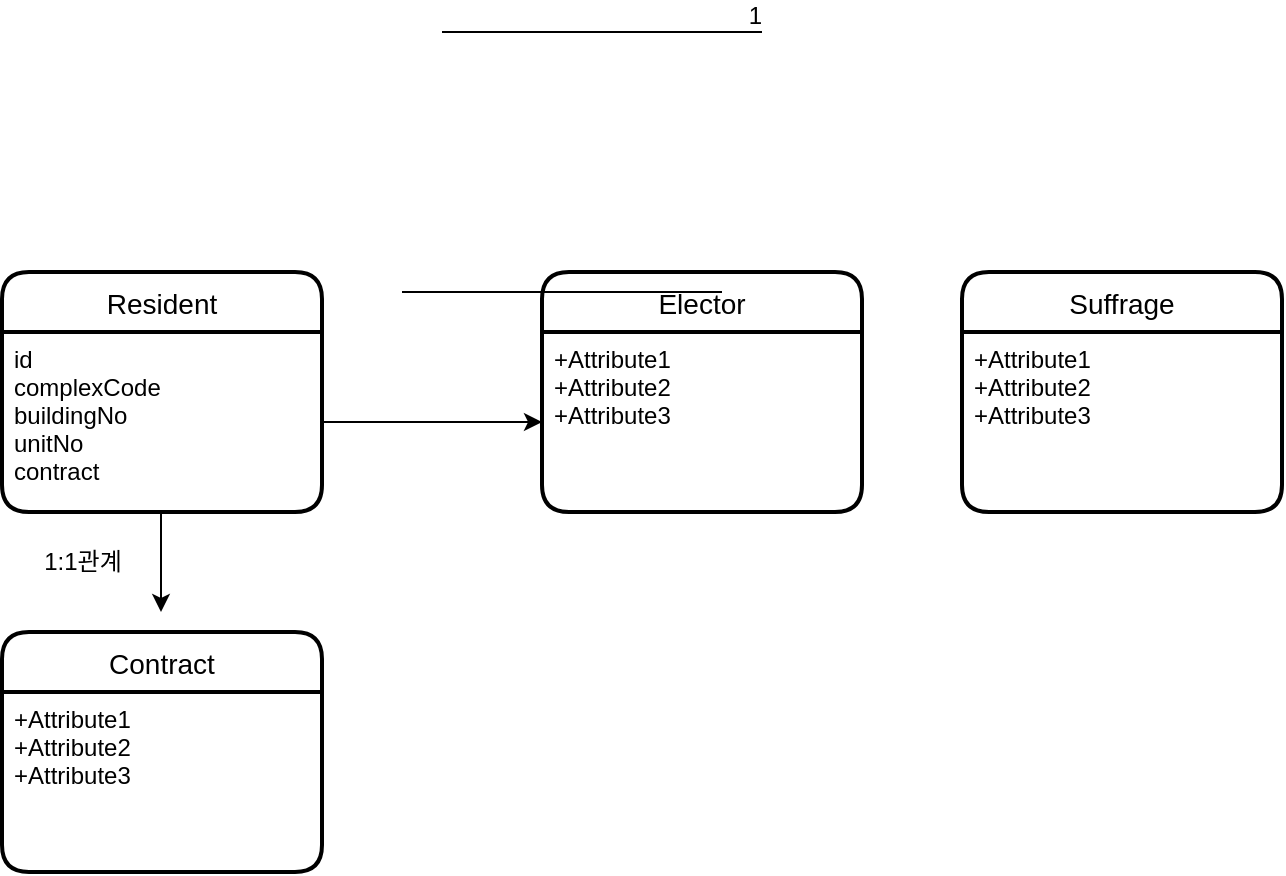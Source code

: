 <mxfile version="20.8.13" type="github" pages="2">
  <diagram name="페이지-1" id="hVGRLIYmbU3OxGDhPreI">
    <mxGraphModel dx="1052" dy="787" grid="1" gridSize="10" guides="1" tooltips="1" connect="1" arrows="1" fold="1" page="1" pageScale="1" pageWidth="827" pageHeight="1169" math="0" shadow="0">
      <root>
        <mxCell id="0" />
        <mxCell id="1" parent="0" />
        <mxCell id="vgALgn1k1D5BwOA-Mp04-1" value="Contract" style="swimlane;childLayout=stackLayout;horizontal=1;startSize=30;horizontalStack=0;rounded=1;fontSize=14;fontStyle=0;strokeWidth=2;resizeParent=0;resizeLast=1;shadow=0;dashed=0;align=center;" parent="1" vertex="1">
          <mxGeometry x="130" y="420" width="160" height="120" as="geometry" />
        </mxCell>
        <mxCell id="vgALgn1k1D5BwOA-Mp04-2" value="+Attribute1&#xa;+Attribute2&#xa;+Attribute3" style="align=left;strokeColor=none;fillColor=none;spacingLeft=4;fontSize=12;verticalAlign=top;resizable=0;rotatable=0;part=1;" parent="vgALgn1k1D5BwOA-Mp04-1" vertex="1">
          <mxGeometry y="30" width="160" height="90" as="geometry" />
        </mxCell>
        <mxCell id="vgALgn1k1D5BwOA-Mp04-3" value="Suffrage" style="swimlane;childLayout=stackLayout;horizontal=1;startSize=30;horizontalStack=0;rounded=1;fontSize=14;fontStyle=0;strokeWidth=2;resizeParent=0;resizeLast=1;shadow=0;dashed=0;align=center;" parent="1" vertex="1">
          <mxGeometry x="610" y="240" width="160" height="120" as="geometry" />
        </mxCell>
        <mxCell id="vgALgn1k1D5BwOA-Mp04-4" value="+Attribute1&#xa;+Attribute2&#xa;+Attribute3" style="align=left;strokeColor=none;fillColor=none;spacingLeft=4;fontSize=12;verticalAlign=top;resizable=0;rotatable=0;part=1;" parent="vgALgn1k1D5BwOA-Mp04-3" vertex="1">
          <mxGeometry y="30" width="160" height="90" as="geometry" />
        </mxCell>
        <mxCell id="vgALgn1k1D5BwOA-Mp04-5" value="Resident" style="swimlane;childLayout=stackLayout;horizontal=1;startSize=30;horizontalStack=0;rounded=1;fontSize=14;fontStyle=0;strokeWidth=2;resizeParent=0;resizeLast=1;shadow=0;dashed=0;align=center;" parent="1" vertex="1">
          <mxGeometry x="130" y="240" width="160" height="120" as="geometry" />
        </mxCell>
        <mxCell id="vgALgn1k1D5BwOA-Mp04-6" value="id&#xa;complexCode&#xa;buildingNo&#xa;unitNo&#xa;contract" style="align=left;strokeColor=none;fillColor=none;spacingLeft=4;fontSize=12;verticalAlign=top;resizable=0;rotatable=0;part=1;" parent="vgALgn1k1D5BwOA-Mp04-5" vertex="1">
          <mxGeometry y="30" width="160" height="90" as="geometry" />
        </mxCell>
        <mxCell id="vgALgn1k1D5BwOA-Mp04-7" value="Elector" style="swimlane;childLayout=stackLayout;horizontal=1;startSize=30;horizontalStack=0;rounded=1;fontSize=14;fontStyle=0;strokeWidth=2;resizeParent=0;resizeLast=1;shadow=0;dashed=0;align=center;" parent="1" vertex="1">
          <mxGeometry x="400" y="240" width="160" height="120" as="geometry" />
        </mxCell>
        <mxCell id="vgALgn1k1D5BwOA-Mp04-8" value="+Attribute1&#xa;+Attribute2&#xa;+Attribute3" style="align=left;strokeColor=none;fillColor=none;spacingLeft=4;fontSize=12;verticalAlign=top;resizable=0;rotatable=0;part=1;" parent="vgALgn1k1D5BwOA-Mp04-7" vertex="1">
          <mxGeometry y="30" width="160" height="90" as="geometry" />
        </mxCell>
        <mxCell id="X6WZopRfRWp6Aq5pNMSg-1" style="edgeStyle=orthogonalEdgeStyle;rounded=0;orthogonalLoop=1;jettySize=auto;html=1;" edge="1" parent="1">
          <mxGeometry relative="1" as="geometry">
            <mxPoint x="209.5" y="410" as="targetPoint" />
            <mxPoint x="209.5" y="360" as="sourcePoint" />
          </mxGeometry>
        </mxCell>
        <mxCell id="X6WZopRfRWp6Aq5pNMSg-3" value="1:1관계" style="text;html=1;align=center;verticalAlign=middle;resizable=0;points=[];autosize=1;strokeColor=none;fillColor=none;" vertex="1" parent="1">
          <mxGeometry x="140" y="370" width="60" height="30" as="geometry" />
        </mxCell>
        <mxCell id="X6WZopRfRWp6Aq5pNMSg-4" value="" style="edgeStyle=orthogonalEdgeStyle;rounded=0;orthogonalLoop=1;jettySize=auto;html=1;" edge="1" parent="1" source="vgALgn1k1D5BwOA-Mp04-6" target="vgALgn1k1D5BwOA-Mp04-8">
          <mxGeometry relative="1" as="geometry">
            <Array as="points">
              <mxPoint x="370" y="315" />
              <mxPoint x="370" y="315" />
            </Array>
          </mxGeometry>
        </mxCell>
        <mxCell id="X6WZopRfRWp6Aq5pNMSg-10" value="" style="endArrow=none;html=1;rounded=0;" edge="1" parent="1">
          <mxGeometry relative="1" as="geometry">
            <mxPoint x="350" y="120" as="sourcePoint" />
            <mxPoint x="510" y="120" as="targetPoint" />
          </mxGeometry>
        </mxCell>
        <mxCell id="X6WZopRfRWp6Aq5pNMSg-11" value="1" style="resizable=0;html=1;align=right;verticalAlign=bottom;" connectable="0" vertex="1" parent="X6WZopRfRWp6Aq5pNMSg-10">
          <mxGeometry x="1" relative="1" as="geometry" />
        </mxCell>
        <mxCell id="X6WZopRfRWp6Aq5pNMSg-12" value="" style="endArrow=none;html=1;rounded=0;" edge="1" parent="1">
          <mxGeometry relative="1" as="geometry">
            <mxPoint x="330" y="250" as="sourcePoint" />
            <mxPoint x="490" y="250" as="targetPoint" />
          </mxGeometry>
        </mxCell>
      </root>
    </mxGraphModel>
  </diagram>
  <diagram id="6hiAsniGXnxekfvK4J4b" name="페이지-2">
    <mxGraphModel dx="427" dy="562" grid="1" gridSize="10" guides="1" tooltips="1" connect="1" arrows="1" fold="1" page="1" pageScale="1" pageWidth="827" pageHeight="1169" math="0" shadow="0">
      <root>
        <mxCell id="0" />
        <mxCell id="1" parent="0" />
        <mxCell id="7s8-j9-LciCQJaXLWJPq-1" value="Actor" style="shape=umlActor;verticalLabelPosition=bottom;verticalAlign=top;html=1;" vertex="1" parent="1">
          <mxGeometry x="60" y="130" width="30" height="60" as="geometry" />
        </mxCell>
        <mxCell id="7s8-j9-LciCQJaXLWJPq-3" value=":Resident Resolver" style="shape=umlLifeline;perimeter=lifelinePerimeter;whiteSpace=wrap;html=1;container=1;collapsible=0;recursiveResize=0;outlineConnect=0;" vertex="1" parent="1">
          <mxGeometry x="200" y="120" width="120" height="430" as="geometry" />
        </mxCell>
        <mxCell id="7s8-j9-LciCQJaXLWJPq-6" value="" style="html=1;points=[];perimeter=orthogonalPerimeter;" vertex="1" parent="7s8-j9-LciCQJaXLWJPq-3">
          <mxGeometry x="40" y="80" width="10" height="160" as="geometry" />
        </mxCell>
        <mxCell id="7s8-j9-LciCQJaXLWJPq-7" value="입주민 데이터 입력" style="html=1;verticalAlign=bottom;endArrow=block;entryX=0;entryY=0;rounded=0;" edge="1" target="7s8-j9-LciCQJaXLWJPq-6" parent="7s8-j9-LciCQJaXLWJPq-3">
          <mxGeometry relative="1" as="geometry">
            <mxPoint x="-80" y="80" as="sourcePoint" />
            <mxPoint as="offset" />
          </mxGeometry>
        </mxCell>
        <mxCell id="7s8-j9-LciCQJaXLWJPq-8" value="true/false 반환" style="html=1;verticalAlign=bottom;endArrow=open;dashed=1;endSize=8;exitX=0;exitY=0.95;rounded=0;" edge="1" source="7s8-j9-LciCQJaXLWJPq-6" parent="7s8-j9-LciCQJaXLWJPq-3">
          <mxGeometry y="28" relative="1" as="geometry">
            <mxPoint x="-80" y="232" as="targetPoint" />
            <mxPoint as="offset" />
          </mxGeometry>
        </mxCell>
        <mxCell id="7s8-j9-LciCQJaXLWJPq-4" value=":Resident Service" style="shape=umlLifeline;perimeter=lifelinePerimeter;whiteSpace=wrap;html=1;container=1;collapsible=0;recursiveResize=0;outlineConnect=0;" vertex="1" parent="1">
          <mxGeometry x="350" y="120" width="120" height="430" as="geometry" />
        </mxCell>
        <mxCell id="7s8-j9-LciCQJaXLWJPq-9" value="" style="html=1;points=[];perimeter=orthogonalPerimeter;" vertex="1" parent="7s8-j9-LciCQJaXLWJPq-4">
          <mxGeometry x="50" y="121.6" width="10" height="40" as="geometry" />
        </mxCell>
        <mxCell id="7s8-j9-LciCQJaXLWJPq-10" value="editResidetn() self call" style="edgeStyle=orthogonalEdgeStyle;html=1;align=left;spacingLeft=2;endArrow=block;rounded=0;entryX=1;entryY=0;" edge="1" target="7s8-j9-LciCQJaXLWJPq-9" parent="1" source="7s8-j9-LciCQJaXLWJPq-3">
          <mxGeometry relative="1" as="geometry">
            <mxPoint x="290.0" y="220.0" as="sourcePoint" />
            <Array as="points">
              <mxPoint x="430" y="222" />
              <mxPoint x="430" y="242" />
            </Array>
          </mxGeometry>
        </mxCell>
        <mxCell id="7s8-j9-LciCQJaXLWJPq-11" value="frame" style="shape=umlFrame;whiteSpace=wrap;html=1;" vertex="1" parent="1">
          <mxGeometry x="320" y="300" width="220" height="100" as="geometry" />
        </mxCell>
      </root>
    </mxGraphModel>
  </diagram>
</mxfile>
